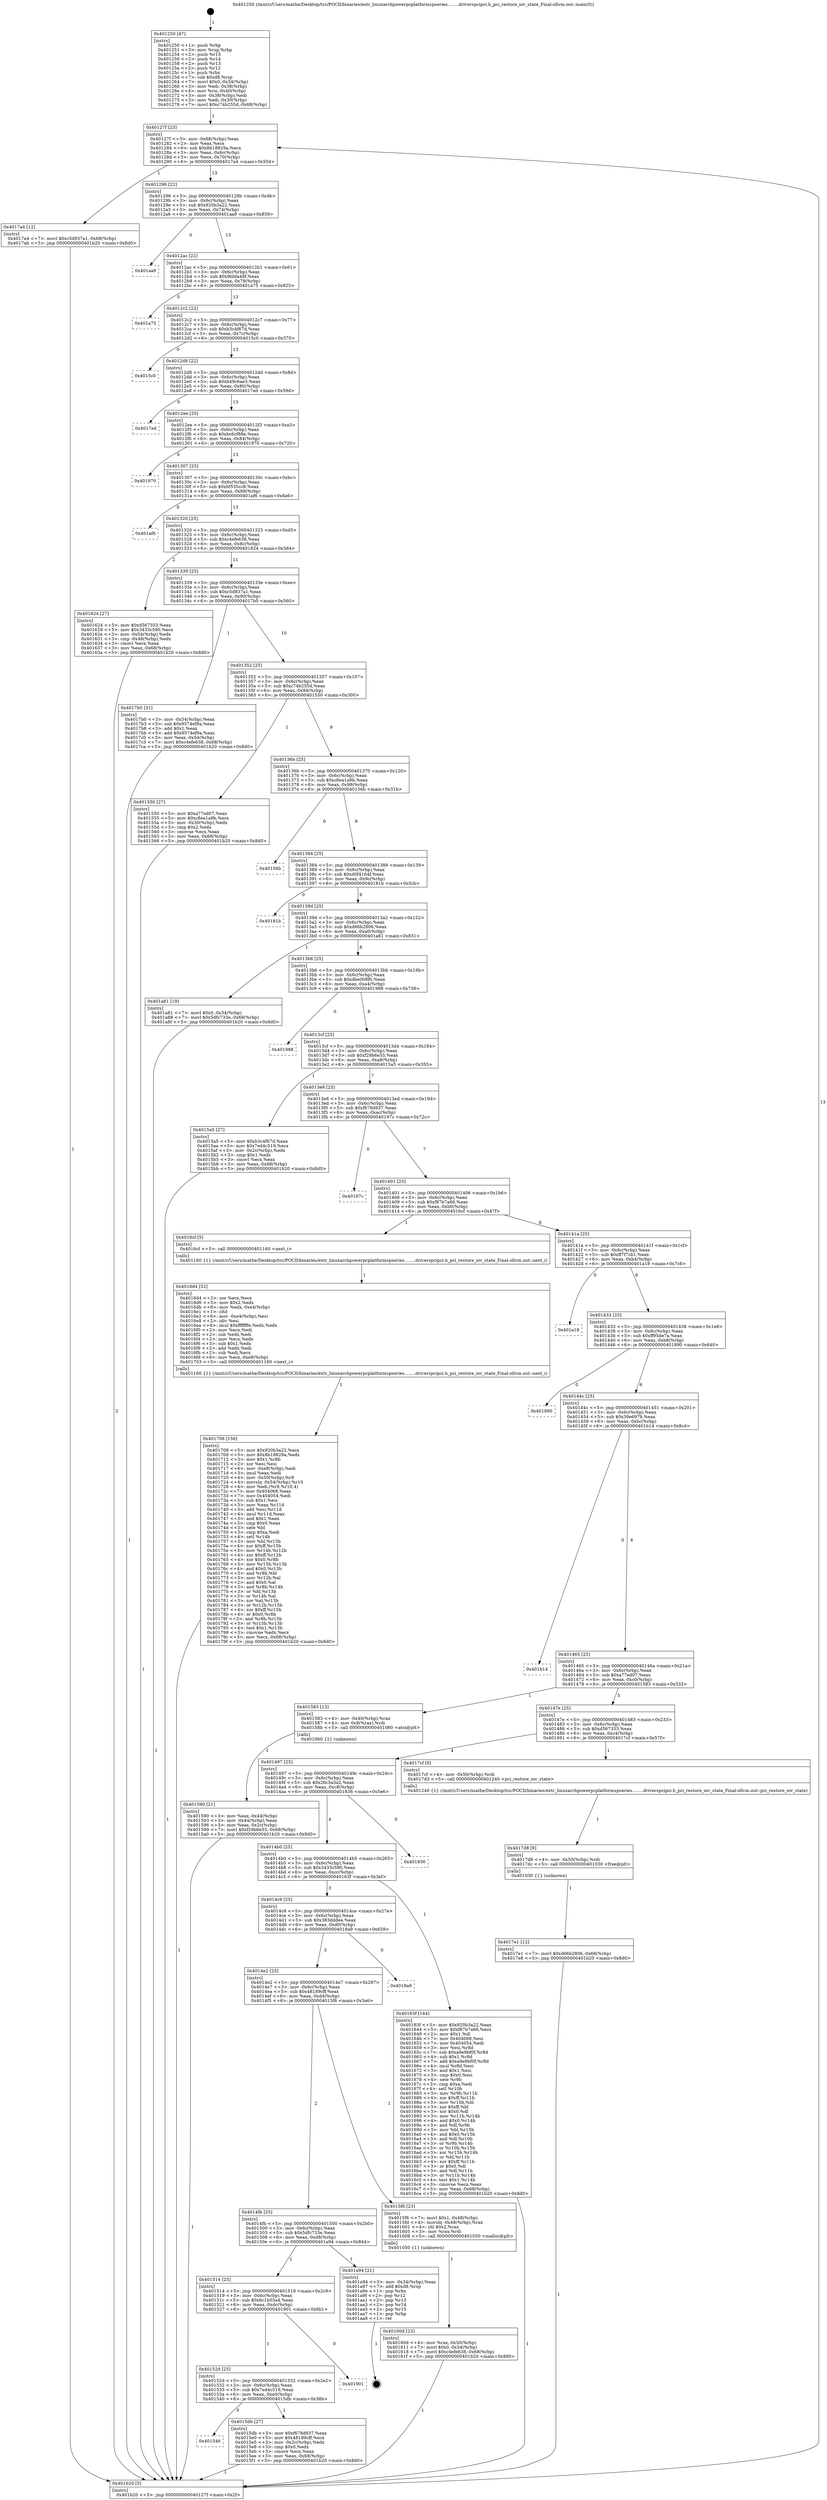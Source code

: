 digraph "0x401250" {
  label = "0x401250 (/mnt/c/Users/mathe/Desktop/tcc/POCII/binaries/extr_linuxarchpowerpcplatformspseries........driverspcipci.h_pci_restore_iov_state_Final-ollvm.out::main(0))"
  labelloc = "t"
  node[shape=record]

  Entry [label="",width=0.3,height=0.3,shape=circle,fillcolor=black,style=filled]
  "0x40127f" [label="{
     0x40127f [23]\l
     | [instrs]\l
     &nbsp;&nbsp;0x40127f \<+3\>: mov -0x68(%rbp),%eax\l
     &nbsp;&nbsp;0x401282 \<+2\>: mov %eax,%ecx\l
     &nbsp;&nbsp;0x401284 \<+6\>: sub $0x8b18829a,%ecx\l
     &nbsp;&nbsp;0x40128a \<+3\>: mov %eax,-0x6c(%rbp)\l
     &nbsp;&nbsp;0x40128d \<+3\>: mov %ecx,-0x70(%rbp)\l
     &nbsp;&nbsp;0x401290 \<+6\>: je 00000000004017a4 \<main+0x554\>\l
  }"]
  "0x4017a4" [label="{
     0x4017a4 [12]\l
     | [instrs]\l
     &nbsp;&nbsp;0x4017a4 \<+7\>: movl $0xc5d937a1,-0x68(%rbp)\l
     &nbsp;&nbsp;0x4017ab \<+5\>: jmp 0000000000401b20 \<main+0x8d0\>\l
  }"]
  "0x401296" [label="{
     0x401296 [22]\l
     | [instrs]\l
     &nbsp;&nbsp;0x401296 \<+5\>: jmp 000000000040129b \<main+0x4b\>\l
     &nbsp;&nbsp;0x40129b \<+3\>: mov -0x6c(%rbp),%eax\l
     &nbsp;&nbsp;0x40129e \<+5\>: sub $0x920b3a22,%eax\l
     &nbsp;&nbsp;0x4012a3 \<+3\>: mov %eax,-0x74(%rbp)\l
     &nbsp;&nbsp;0x4012a6 \<+6\>: je 0000000000401aa9 \<main+0x859\>\l
  }"]
  Exit [label="",width=0.3,height=0.3,shape=circle,fillcolor=black,style=filled,peripheries=2]
  "0x401aa9" [label="{
     0x401aa9\l
  }", style=dashed]
  "0x4012ac" [label="{
     0x4012ac [22]\l
     | [instrs]\l
     &nbsp;&nbsp;0x4012ac \<+5\>: jmp 00000000004012b1 \<main+0x61\>\l
     &nbsp;&nbsp;0x4012b1 \<+3\>: mov -0x6c(%rbp),%eax\l
     &nbsp;&nbsp;0x4012b4 \<+5\>: sub $0x9bbfa48f,%eax\l
     &nbsp;&nbsp;0x4012b9 \<+3\>: mov %eax,-0x78(%rbp)\l
     &nbsp;&nbsp;0x4012bc \<+6\>: je 0000000000401a75 \<main+0x825\>\l
  }"]
  "0x4017e1" [label="{
     0x4017e1 [12]\l
     | [instrs]\l
     &nbsp;&nbsp;0x4017e1 \<+7\>: movl $0xd66b2806,-0x68(%rbp)\l
     &nbsp;&nbsp;0x4017e8 \<+5\>: jmp 0000000000401b20 \<main+0x8d0\>\l
  }"]
  "0x401a75" [label="{
     0x401a75\l
  }", style=dashed]
  "0x4012c2" [label="{
     0x4012c2 [22]\l
     | [instrs]\l
     &nbsp;&nbsp;0x4012c2 \<+5\>: jmp 00000000004012c7 \<main+0x77\>\l
     &nbsp;&nbsp;0x4012c7 \<+3\>: mov -0x6c(%rbp),%eax\l
     &nbsp;&nbsp;0x4012ca \<+5\>: sub $0xb3c4f67d,%eax\l
     &nbsp;&nbsp;0x4012cf \<+3\>: mov %eax,-0x7c(%rbp)\l
     &nbsp;&nbsp;0x4012d2 \<+6\>: je 00000000004015c0 \<main+0x370\>\l
  }"]
  "0x4017d8" [label="{
     0x4017d8 [9]\l
     | [instrs]\l
     &nbsp;&nbsp;0x4017d8 \<+4\>: mov -0x50(%rbp),%rdi\l
     &nbsp;&nbsp;0x4017dc \<+5\>: call 0000000000401030 \<free@plt\>\l
     | [calls]\l
     &nbsp;&nbsp;0x401030 \{1\} (unknown)\l
  }"]
  "0x4015c0" [label="{
     0x4015c0\l
  }", style=dashed]
  "0x4012d8" [label="{
     0x4012d8 [22]\l
     | [instrs]\l
     &nbsp;&nbsp;0x4012d8 \<+5\>: jmp 00000000004012dd \<main+0x8d\>\l
     &nbsp;&nbsp;0x4012dd \<+3\>: mov -0x6c(%rbp),%eax\l
     &nbsp;&nbsp;0x4012e0 \<+5\>: sub $0xb49c6ae3,%eax\l
     &nbsp;&nbsp;0x4012e5 \<+3\>: mov %eax,-0x80(%rbp)\l
     &nbsp;&nbsp;0x4012e8 \<+6\>: je 00000000004017ed \<main+0x59d\>\l
  }"]
  "0x401708" [label="{
     0x401708 [156]\l
     | [instrs]\l
     &nbsp;&nbsp;0x401708 \<+5\>: mov $0x920b3a22,%ecx\l
     &nbsp;&nbsp;0x40170d \<+5\>: mov $0x8b18829a,%edx\l
     &nbsp;&nbsp;0x401712 \<+3\>: mov $0x1,%r8b\l
     &nbsp;&nbsp;0x401715 \<+2\>: xor %esi,%esi\l
     &nbsp;&nbsp;0x401717 \<+6\>: mov -0xe8(%rbp),%edi\l
     &nbsp;&nbsp;0x40171d \<+3\>: imul %eax,%edi\l
     &nbsp;&nbsp;0x401720 \<+4\>: mov -0x50(%rbp),%r9\l
     &nbsp;&nbsp;0x401724 \<+4\>: movslq -0x54(%rbp),%r10\l
     &nbsp;&nbsp;0x401728 \<+4\>: mov %edi,(%r9,%r10,4)\l
     &nbsp;&nbsp;0x40172c \<+7\>: mov 0x404068,%eax\l
     &nbsp;&nbsp;0x401733 \<+7\>: mov 0x404054,%edi\l
     &nbsp;&nbsp;0x40173a \<+3\>: sub $0x1,%esi\l
     &nbsp;&nbsp;0x40173d \<+3\>: mov %eax,%r11d\l
     &nbsp;&nbsp;0x401740 \<+3\>: add %esi,%r11d\l
     &nbsp;&nbsp;0x401743 \<+4\>: imul %r11d,%eax\l
     &nbsp;&nbsp;0x401747 \<+3\>: and $0x1,%eax\l
     &nbsp;&nbsp;0x40174a \<+3\>: cmp $0x0,%eax\l
     &nbsp;&nbsp;0x40174d \<+3\>: sete %bl\l
     &nbsp;&nbsp;0x401750 \<+3\>: cmp $0xa,%edi\l
     &nbsp;&nbsp;0x401753 \<+4\>: setl %r14b\l
     &nbsp;&nbsp;0x401757 \<+3\>: mov %bl,%r15b\l
     &nbsp;&nbsp;0x40175a \<+4\>: xor $0xff,%r15b\l
     &nbsp;&nbsp;0x40175e \<+3\>: mov %r14b,%r12b\l
     &nbsp;&nbsp;0x401761 \<+4\>: xor $0xff,%r12b\l
     &nbsp;&nbsp;0x401765 \<+4\>: xor $0x0,%r8b\l
     &nbsp;&nbsp;0x401769 \<+3\>: mov %r15b,%r13b\l
     &nbsp;&nbsp;0x40176c \<+4\>: and $0x0,%r13b\l
     &nbsp;&nbsp;0x401770 \<+3\>: and %r8b,%bl\l
     &nbsp;&nbsp;0x401773 \<+3\>: mov %r12b,%al\l
     &nbsp;&nbsp;0x401776 \<+2\>: and $0x0,%al\l
     &nbsp;&nbsp;0x401778 \<+3\>: and %r8b,%r14b\l
     &nbsp;&nbsp;0x40177b \<+3\>: or %bl,%r13b\l
     &nbsp;&nbsp;0x40177e \<+3\>: or %r14b,%al\l
     &nbsp;&nbsp;0x401781 \<+3\>: xor %al,%r13b\l
     &nbsp;&nbsp;0x401784 \<+3\>: or %r12b,%r15b\l
     &nbsp;&nbsp;0x401787 \<+4\>: xor $0xff,%r15b\l
     &nbsp;&nbsp;0x40178b \<+4\>: or $0x0,%r8b\l
     &nbsp;&nbsp;0x40178f \<+3\>: and %r8b,%r15b\l
     &nbsp;&nbsp;0x401792 \<+3\>: or %r15b,%r13b\l
     &nbsp;&nbsp;0x401795 \<+4\>: test $0x1,%r13b\l
     &nbsp;&nbsp;0x401799 \<+3\>: cmovne %edx,%ecx\l
     &nbsp;&nbsp;0x40179c \<+3\>: mov %ecx,-0x68(%rbp)\l
     &nbsp;&nbsp;0x40179f \<+5\>: jmp 0000000000401b20 \<main+0x8d0\>\l
  }"]
  "0x4017ed" [label="{
     0x4017ed\l
  }", style=dashed]
  "0x4012ee" [label="{
     0x4012ee [25]\l
     | [instrs]\l
     &nbsp;&nbsp;0x4012ee \<+5\>: jmp 00000000004012f3 \<main+0xa3\>\l
     &nbsp;&nbsp;0x4012f3 \<+3\>: mov -0x6c(%rbp),%eax\l
     &nbsp;&nbsp;0x4012f6 \<+5\>: sub $0xbc6cf88e,%eax\l
     &nbsp;&nbsp;0x4012fb \<+6\>: mov %eax,-0x84(%rbp)\l
     &nbsp;&nbsp;0x401301 \<+6\>: je 0000000000401970 \<main+0x720\>\l
  }"]
  "0x4016d4" [label="{
     0x4016d4 [52]\l
     | [instrs]\l
     &nbsp;&nbsp;0x4016d4 \<+2\>: xor %ecx,%ecx\l
     &nbsp;&nbsp;0x4016d6 \<+5\>: mov $0x2,%edx\l
     &nbsp;&nbsp;0x4016db \<+6\>: mov %edx,-0xe4(%rbp)\l
     &nbsp;&nbsp;0x4016e1 \<+1\>: cltd\l
     &nbsp;&nbsp;0x4016e2 \<+6\>: mov -0xe4(%rbp),%esi\l
     &nbsp;&nbsp;0x4016e8 \<+2\>: idiv %esi\l
     &nbsp;&nbsp;0x4016ea \<+6\>: imul $0xfffffffe,%edx,%edx\l
     &nbsp;&nbsp;0x4016f0 \<+2\>: mov %ecx,%edi\l
     &nbsp;&nbsp;0x4016f2 \<+2\>: sub %edx,%edi\l
     &nbsp;&nbsp;0x4016f4 \<+2\>: mov %ecx,%edx\l
     &nbsp;&nbsp;0x4016f6 \<+3\>: sub $0x1,%edx\l
     &nbsp;&nbsp;0x4016f9 \<+2\>: add %edx,%edi\l
     &nbsp;&nbsp;0x4016fb \<+2\>: sub %edi,%ecx\l
     &nbsp;&nbsp;0x4016fd \<+6\>: mov %ecx,-0xe8(%rbp)\l
     &nbsp;&nbsp;0x401703 \<+5\>: call 0000000000401160 \<next_i\>\l
     | [calls]\l
     &nbsp;&nbsp;0x401160 \{1\} (/mnt/c/Users/mathe/Desktop/tcc/POCII/binaries/extr_linuxarchpowerpcplatformspseries........driverspcipci.h_pci_restore_iov_state_Final-ollvm.out::next_i)\l
  }"]
  "0x401970" [label="{
     0x401970\l
  }", style=dashed]
  "0x401307" [label="{
     0x401307 [25]\l
     | [instrs]\l
     &nbsp;&nbsp;0x401307 \<+5\>: jmp 000000000040130c \<main+0xbc\>\l
     &nbsp;&nbsp;0x40130c \<+3\>: mov -0x6c(%rbp),%eax\l
     &nbsp;&nbsp;0x40130f \<+5\>: sub $0xbf535cc8,%eax\l
     &nbsp;&nbsp;0x401314 \<+6\>: mov %eax,-0x88(%rbp)\l
     &nbsp;&nbsp;0x40131a \<+6\>: je 0000000000401af6 \<main+0x8a6\>\l
  }"]
  "0x40160d" [label="{
     0x40160d [23]\l
     | [instrs]\l
     &nbsp;&nbsp;0x40160d \<+4\>: mov %rax,-0x50(%rbp)\l
     &nbsp;&nbsp;0x401611 \<+7\>: movl $0x0,-0x54(%rbp)\l
     &nbsp;&nbsp;0x401618 \<+7\>: movl $0xc4efe638,-0x68(%rbp)\l
     &nbsp;&nbsp;0x40161f \<+5\>: jmp 0000000000401b20 \<main+0x8d0\>\l
  }"]
  "0x401af6" [label="{
     0x401af6\l
  }", style=dashed]
  "0x401320" [label="{
     0x401320 [25]\l
     | [instrs]\l
     &nbsp;&nbsp;0x401320 \<+5\>: jmp 0000000000401325 \<main+0xd5\>\l
     &nbsp;&nbsp;0x401325 \<+3\>: mov -0x6c(%rbp),%eax\l
     &nbsp;&nbsp;0x401328 \<+5\>: sub $0xc4efe638,%eax\l
     &nbsp;&nbsp;0x40132d \<+6\>: mov %eax,-0x8c(%rbp)\l
     &nbsp;&nbsp;0x401333 \<+6\>: je 0000000000401624 \<main+0x3d4\>\l
  }"]
  "0x401546" [label="{
     0x401546\l
  }", style=dashed]
  "0x401624" [label="{
     0x401624 [27]\l
     | [instrs]\l
     &nbsp;&nbsp;0x401624 \<+5\>: mov $0xd567353,%eax\l
     &nbsp;&nbsp;0x401629 \<+5\>: mov $0x3433c590,%ecx\l
     &nbsp;&nbsp;0x40162e \<+3\>: mov -0x54(%rbp),%edx\l
     &nbsp;&nbsp;0x401631 \<+3\>: cmp -0x48(%rbp),%edx\l
     &nbsp;&nbsp;0x401634 \<+3\>: cmovl %ecx,%eax\l
     &nbsp;&nbsp;0x401637 \<+3\>: mov %eax,-0x68(%rbp)\l
     &nbsp;&nbsp;0x40163a \<+5\>: jmp 0000000000401b20 \<main+0x8d0\>\l
  }"]
  "0x401339" [label="{
     0x401339 [25]\l
     | [instrs]\l
     &nbsp;&nbsp;0x401339 \<+5\>: jmp 000000000040133e \<main+0xee\>\l
     &nbsp;&nbsp;0x40133e \<+3\>: mov -0x6c(%rbp),%eax\l
     &nbsp;&nbsp;0x401341 \<+5\>: sub $0xc5d937a1,%eax\l
     &nbsp;&nbsp;0x401346 \<+6\>: mov %eax,-0x90(%rbp)\l
     &nbsp;&nbsp;0x40134c \<+6\>: je 00000000004017b0 \<main+0x560\>\l
  }"]
  "0x4015db" [label="{
     0x4015db [27]\l
     | [instrs]\l
     &nbsp;&nbsp;0x4015db \<+5\>: mov $0xf678d937,%eax\l
     &nbsp;&nbsp;0x4015e0 \<+5\>: mov $0x48189cff,%ecx\l
     &nbsp;&nbsp;0x4015e5 \<+3\>: mov -0x2c(%rbp),%edx\l
     &nbsp;&nbsp;0x4015e8 \<+3\>: cmp $0x0,%edx\l
     &nbsp;&nbsp;0x4015eb \<+3\>: cmove %ecx,%eax\l
     &nbsp;&nbsp;0x4015ee \<+3\>: mov %eax,-0x68(%rbp)\l
     &nbsp;&nbsp;0x4015f1 \<+5\>: jmp 0000000000401b20 \<main+0x8d0\>\l
  }"]
  "0x4017b0" [label="{
     0x4017b0 [31]\l
     | [instrs]\l
     &nbsp;&nbsp;0x4017b0 \<+3\>: mov -0x54(%rbp),%eax\l
     &nbsp;&nbsp;0x4017b3 \<+5\>: sub $0x9574ef9a,%eax\l
     &nbsp;&nbsp;0x4017b8 \<+3\>: add $0x1,%eax\l
     &nbsp;&nbsp;0x4017bb \<+5\>: add $0x9574ef9a,%eax\l
     &nbsp;&nbsp;0x4017c0 \<+3\>: mov %eax,-0x54(%rbp)\l
     &nbsp;&nbsp;0x4017c3 \<+7\>: movl $0xc4efe638,-0x68(%rbp)\l
     &nbsp;&nbsp;0x4017ca \<+5\>: jmp 0000000000401b20 \<main+0x8d0\>\l
  }"]
  "0x401352" [label="{
     0x401352 [25]\l
     | [instrs]\l
     &nbsp;&nbsp;0x401352 \<+5\>: jmp 0000000000401357 \<main+0x107\>\l
     &nbsp;&nbsp;0x401357 \<+3\>: mov -0x6c(%rbp),%eax\l
     &nbsp;&nbsp;0x40135a \<+5\>: sub $0xc74b255d,%eax\l
     &nbsp;&nbsp;0x40135f \<+6\>: mov %eax,-0x94(%rbp)\l
     &nbsp;&nbsp;0x401365 \<+6\>: je 0000000000401550 \<main+0x300\>\l
  }"]
  "0x40152d" [label="{
     0x40152d [25]\l
     | [instrs]\l
     &nbsp;&nbsp;0x40152d \<+5\>: jmp 0000000000401532 \<main+0x2e2\>\l
     &nbsp;&nbsp;0x401532 \<+3\>: mov -0x6c(%rbp),%eax\l
     &nbsp;&nbsp;0x401535 \<+5\>: sub $0x7ed4c519,%eax\l
     &nbsp;&nbsp;0x40153a \<+6\>: mov %eax,-0xe0(%rbp)\l
     &nbsp;&nbsp;0x401540 \<+6\>: je 00000000004015db \<main+0x38b\>\l
  }"]
  "0x401550" [label="{
     0x401550 [27]\l
     | [instrs]\l
     &nbsp;&nbsp;0x401550 \<+5\>: mov $0xa77ed07,%eax\l
     &nbsp;&nbsp;0x401555 \<+5\>: mov $0xc8ea1a9b,%ecx\l
     &nbsp;&nbsp;0x40155a \<+3\>: mov -0x30(%rbp),%edx\l
     &nbsp;&nbsp;0x40155d \<+3\>: cmp $0x2,%edx\l
     &nbsp;&nbsp;0x401560 \<+3\>: cmovne %ecx,%eax\l
     &nbsp;&nbsp;0x401563 \<+3\>: mov %eax,-0x68(%rbp)\l
     &nbsp;&nbsp;0x401566 \<+5\>: jmp 0000000000401b20 \<main+0x8d0\>\l
  }"]
  "0x40136b" [label="{
     0x40136b [25]\l
     | [instrs]\l
     &nbsp;&nbsp;0x40136b \<+5\>: jmp 0000000000401370 \<main+0x120\>\l
     &nbsp;&nbsp;0x401370 \<+3\>: mov -0x6c(%rbp),%eax\l
     &nbsp;&nbsp;0x401373 \<+5\>: sub $0xc8ea1a9b,%eax\l
     &nbsp;&nbsp;0x401378 \<+6\>: mov %eax,-0x98(%rbp)\l
     &nbsp;&nbsp;0x40137e \<+6\>: je 000000000040156b \<main+0x31b\>\l
  }"]
  "0x401b20" [label="{
     0x401b20 [5]\l
     | [instrs]\l
     &nbsp;&nbsp;0x401b20 \<+5\>: jmp 000000000040127f \<main+0x2f\>\l
  }"]
  "0x401250" [label="{
     0x401250 [47]\l
     | [instrs]\l
     &nbsp;&nbsp;0x401250 \<+1\>: push %rbp\l
     &nbsp;&nbsp;0x401251 \<+3\>: mov %rsp,%rbp\l
     &nbsp;&nbsp;0x401254 \<+2\>: push %r15\l
     &nbsp;&nbsp;0x401256 \<+2\>: push %r14\l
     &nbsp;&nbsp;0x401258 \<+2\>: push %r13\l
     &nbsp;&nbsp;0x40125a \<+2\>: push %r12\l
     &nbsp;&nbsp;0x40125c \<+1\>: push %rbx\l
     &nbsp;&nbsp;0x40125d \<+7\>: sub $0xd8,%rsp\l
     &nbsp;&nbsp;0x401264 \<+7\>: movl $0x0,-0x34(%rbp)\l
     &nbsp;&nbsp;0x40126b \<+3\>: mov %edi,-0x38(%rbp)\l
     &nbsp;&nbsp;0x40126e \<+4\>: mov %rsi,-0x40(%rbp)\l
     &nbsp;&nbsp;0x401272 \<+3\>: mov -0x38(%rbp),%edi\l
     &nbsp;&nbsp;0x401275 \<+3\>: mov %edi,-0x30(%rbp)\l
     &nbsp;&nbsp;0x401278 \<+7\>: movl $0xc74b255d,-0x68(%rbp)\l
  }"]
  "0x401901" [label="{
     0x401901\l
  }", style=dashed]
  "0x40156b" [label="{
     0x40156b\l
  }", style=dashed]
  "0x401384" [label="{
     0x401384 [25]\l
     | [instrs]\l
     &nbsp;&nbsp;0x401384 \<+5\>: jmp 0000000000401389 \<main+0x139\>\l
     &nbsp;&nbsp;0x401389 \<+3\>: mov -0x6c(%rbp),%eax\l
     &nbsp;&nbsp;0x40138c \<+5\>: sub $0xd0f4164f,%eax\l
     &nbsp;&nbsp;0x401391 \<+6\>: mov %eax,-0x9c(%rbp)\l
     &nbsp;&nbsp;0x401397 \<+6\>: je 000000000040181b \<main+0x5cb\>\l
  }"]
  "0x401514" [label="{
     0x401514 [25]\l
     | [instrs]\l
     &nbsp;&nbsp;0x401514 \<+5\>: jmp 0000000000401519 \<main+0x2c9\>\l
     &nbsp;&nbsp;0x401519 \<+3\>: mov -0x6c(%rbp),%eax\l
     &nbsp;&nbsp;0x40151c \<+5\>: sub $0x6c1b55a4,%eax\l
     &nbsp;&nbsp;0x401521 \<+6\>: mov %eax,-0xdc(%rbp)\l
     &nbsp;&nbsp;0x401527 \<+6\>: je 0000000000401901 \<main+0x6b1\>\l
  }"]
  "0x40181b" [label="{
     0x40181b\l
  }", style=dashed]
  "0x40139d" [label="{
     0x40139d [25]\l
     | [instrs]\l
     &nbsp;&nbsp;0x40139d \<+5\>: jmp 00000000004013a2 \<main+0x152\>\l
     &nbsp;&nbsp;0x4013a2 \<+3\>: mov -0x6c(%rbp),%eax\l
     &nbsp;&nbsp;0x4013a5 \<+5\>: sub $0xd66b2806,%eax\l
     &nbsp;&nbsp;0x4013aa \<+6\>: mov %eax,-0xa0(%rbp)\l
     &nbsp;&nbsp;0x4013b0 \<+6\>: je 0000000000401a81 \<main+0x831\>\l
  }"]
  "0x401a94" [label="{
     0x401a94 [21]\l
     | [instrs]\l
     &nbsp;&nbsp;0x401a94 \<+3\>: mov -0x34(%rbp),%eax\l
     &nbsp;&nbsp;0x401a97 \<+7\>: add $0xd8,%rsp\l
     &nbsp;&nbsp;0x401a9e \<+1\>: pop %rbx\l
     &nbsp;&nbsp;0x401a9f \<+2\>: pop %r12\l
     &nbsp;&nbsp;0x401aa1 \<+2\>: pop %r13\l
     &nbsp;&nbsp;0x401aa3 \<+2\>: pop %r14\l
     &nbsp;&nbsp;0x401aa5 \<+2\>: pop %r15\l
     &nbsp;&nbsp;0x401aa7 \<+1\>: pop %rbp\l
     &nbsp;&nbsp;0x401aa8 \<+1\>: ret\l
  }"]
  "0x401a81" [label="{
     0x401a81 [19]\l
     | [instrs]\l
     &nbsp;&nbsp;0x401a81 \<+7\>: movl $0x0,-0x34(%rbp)\l
     &nbsp;&nbsp;0x401a88 \<+7\>: movl $0x5dfc733e,-0x68(%rbp)\l
     &nbsp;&nbsp;0x401a8f \<+5\>: jmp 0000000000401b20 \<main+0x8d0\>\l
  }"]
  "0x4013b6" [label="{
     0x4013b6 [25]\l
     | [instrs]\l
     &nbsp;&nbsp;0x4013b6 \<+5\>: jmp 00000000004013bb \<main+0x16b\>\l
     &nbsp;&nbsp;0x4013bb \<+3\>: mov -0x6c(%rbp),%eax\l
     &nbsp;&nbsp;0x4013be \<+5\>: sub $0xdbe008f0,%eax\l
     &nbsp;&nbsp;0x4013c3 \<+6\>: mov %eax,-0xa4(%rbp)\l
     &nbsp;&nbsp;0x4013c9 \<+6\>: je 0000000000401988 \<main+0x738\>\l
  }"]
  "0x4014fb" [label="{
     0x4014fb [25]\l
     | [instrs]\l
     &nbsp;&nbsp;0x4014fb \<+5\>: jmp 0000000000401500 \<main+0x2b0\>\l
     &nbsp;&nbsp;0x401500 \<+3\>: mov -0x6c(%rbp),%eax\l
     &nbsp;&nbsp;0x401503 \<+5\>: sub $0x5dfc733e,%eax\l
     &nbsp;&nbsp;0x401508 \<+6\>: mov %eax,-0xd8(%rbp)\l
     &nbsp;&nbsp;0x40150e \<+6\>: je 0000000000401a94 \<main+0x844\>\l
  }"]
  "0x401988" [label="{
     0x401988\l
  }", style=dashed]
  "0x4013cf" [label="{
     0x4013cf [25]\l
     | [instrs]\l
     &nbsp;&nbsp;0x4013cf \<+5\>: jmp 00000000004013d4 \<main+0x184\>\l
     &nbsp;&nbsp;0x4013d4 \<+3\>: mov -0x6c(%rbp),%eax\l
     &nbsp;&nbsp;0x4013d7 \<+5\>: sub $0xf29b6e55,%eax\l
     &nbsp;&nbsp;0x4013dc \<+6\>: mov %eax,-0xa8(%rbp)\l
     &nbsp;&nbsp;0x4013e2 \<+6\>: je 00000000004015a5 \<main+0x355\>\l
  }"]
  "0x4015f6" [label="{
     0x4015f6 [23]\l
     | [instrs]\l
     &nbsp;&nbsp;0x4015f6 \<+7\>: movl $0x1,-0x48(%rbp)\l
     &nbsp;&nbsp;0x4015fd \<+4\>: movslq -0x48(%rbp),%rax\l
     &nbsp;&nbsp;0x401601 \<+4\>: shl $0x2,%rax\l
     &nbsp;&nbsp;0x401605 \<+3\>: mov %rax,%rdi\l
     &nbsp;&nbsp;0x401608 \<+5\>: call 0000000000401050 \<malloc@plt\>\l
     | [calls]\l
     &nbsp;&nbsp;0x401050 \{1\} (unknown)\l
  }"]
  "0x4015a5" [label="{
     0x4015a5 [27]\l
     | [instrs]\l
     &nbsp;&nbsp;0x4015a5 \<+5\>: mov $0xb3c4f67d,%eax\l
     &nbsp;&nbsp;0x4015aa \<+5\>: mov $0x7ed4c519,%ecx\l
     &nbsp;&nbsp;0x4015af \<+3\>: mov -0x2c(%rbp),%edx\l
     &nbsp;&nbsp;0x4015b2 \<+3\>: cmp $0x1,%edx\l
     &nbsp;&nbsp;0x4015b5 \<+3\>: cmovl %ecx,%eax\l
     &nbsp;&nbsp;0x4015b8 \<+3\>: mov %eax,-0x68(%rbp)\l
     &nbsp;&nbsp;0x4015bb \<+5\>: jmp 0000000000401b20 \<main+0x8d0\>\l
  }"]
  "0x4013e8" [label="{
     0x4013e8 [25]\l
     | [instrs]\l
     &nbsp;&nbsp;0x4013e8 \<+5\>: jmp 00000000004013ed \<main+0x19d\>\l
     &nbsp;&nbsp;0x4013ed \<+3\>: mov -0x6c(%rbp),%eax\l
     &nbsp;&nbsp;0x4013f0 \<+5\>: sub $0xf678d937,%eax\l
     &nbsp;&nbsp;0x4013f5 \<+6\>: mov %eax,-0xac(%rbp)\l
     &nbsp;&nbsp;0x4013fb \<+6\>: je 000000000040197c \<main+0x72c\>\l
  }"]
  "0x4014e2" [label="{
     0x4014e2 [25]\l
     | [instrs]\l
     &nbsp;&nbsp;0x4014e2 \<+5\>: jmp 00000000004014e7 \<main+0x297\>\l
     &nbsp;&nbsp;0x4014e7 \<+3\>: mov -0x6c(%rbp),%eax\l
     &nbsp;&nbsp;0x4014ea \<+5\>: sub $0x48189cff,%eax\l
     &nbsp;&nbsp;0x4014ef \<+6\>: mov %eax,-0xd4(%rbp)\l
     &nbsp;&nbsp;0x4014f5 \<+6\>: je 00000000004015f6 \<main+0x3a6\>\l
  }"]
  "0x40197c" [label="{
     0x40197c\l
  }", style=dashed]
  "0x401401" [label="{
     0x401401 [25]\l
     | [instrs]\l
     &nbsp;&nbsp;0x401401 \<+5\>: jmp 0000000000401406 \<main+0x1b6\>\l
     &nbsp;&nbsp;0x401406 \<+3\>: mov -0x6c(%rbp),%eax\l
     &nbsp;&nbsp;0x401409 \<+5\>: sub $0xf87b7a66,%eax\l
     &nbsp;&nbsp;0x40140e \<+6\>: mov %eax,-0xb0(%rbp)\l
     &nbsp;&nbsp;0x401414 \<+6\>: je 00000000004016cf \<main+0x47f\>\l
  }"]
  "0x4018a9" [label="{
     0x4018a9\l
  }", style=dashed]
  "0x4016cf" [label="{
     0x4016cf [5]\l
     | [instrs]\l
     &nbsp;&nbsp;0x4016cf \<+5\>: call 0000000000401160 \<next_i\>\l
     | [calls]\l
     &nbsp;&nbsp;0x401160 \{1\} (/mnt/c/Users/mathe/Desktop/tcc/POCII/binaries/extr_linuxarchpowerpcplatformspseries........driverspcipci.h_pci_restore_iov_state_Final-ollvm.out::next_i)\l
  }"]
  "0x40141a" [label="{
     0x40141a [25]\l
     | [instrs]\l
     &nbsp;&nbsp;0x40141a \<+5\>: jmp 000000000040141f \<main+0x1cf\>\l
     &nbsp;&nbsp;0x40141f \<+3\>: mov -0x6c(%rbp),%eax\l
     &nbsp;&nbsp;0x401422 \<+5\>: sub $0xff7f7cb1,%eax\l
     &nbsp;&nbsp;0x401427 \<+6\>: mov %eax,-0xb4(%rbp)\l
     &nbsp;&nbsp;0x40142d \<+6\>: je 0000000000401a18 \<main+0x7c8\>\l
  }"]
  "0x4014c9" [label="{
     0x4014c9 [25]\l
     | [instrs]\l
     &nbsp;&nbsp;0x4014c9 \<+5\>: jmp 00000000004014ce \<main+0x27e\>\l
     &nbsp;&nbsp;0x4014ce \<+3\>: mov -0x6c(%rbp),%eax\l
     &nbsp;&nbsp;0x4014d1 \<+5\>: sub $0x383dddee,%eax\l
     &nbsp;&nbsp;0x4014d6 \<+6\>: mov %eax,-0xd0(%rbp)\l
     &nbsp;&nbsp;0x4014dc \<+6\>: je 00000000004018a9 \<main+0x659\>\l
  }"]
  "0x401a18" [label="{
     0x401a18\l
  }", style=dashed]
  "0x401433" [label="{
     0x401433 [25]\l
     | [instrs]\l
     &nbsp;&nbsp;0x401433 \<+5\>: jmp 0000000000401438 \<main+0x1e8\>\l
     &nbsp;&nbsp;0x401438 \<+3\>: mov -0x6c(%rbp),%eax\l
     &nbsp;&nbsp;0x40143b \<+5\>: sub $0xff95de7a,%eax\l
     &nbsp;&nbsp;0x401440 \<+6\>: mov %eax,-0xb8(%rbp)\l
     &nbsp;&nbsp;0x401446 \<+6\>: je 0000000000401890 \<main+0x640\>\l
  }"]
  "0x40163f" [label="{
     0x40163f [144]\l
     | [instrs]\l
     &nbsp;&nbsp;0x40163f \<+5\>: mov $0x920b3a22,%eax\l
     &nbsp;&nbsp;0x401644 \<+5\>: mov $0xf87b7a66,%ecx\l
     &nbsp;&nbsp;0x401649 \<+2\>: mov $0x1,%dl\l
     &nbsp;&nbsp;0x40164b \<+7\>: mov 0x404068,%esi\l
     &nbsp;&nbsp;0x401652 \<+7\>: mov 0x404054,%edi\l
     &nbsp;&nbsp;0x401659 \<+3\>: mov %esi,%r8d\l
     &nbsp;&nbsp;0x40165c \<+7\>: sub $0xa9e9bf0f,%r8d\l
     &nbsp;&nbsp;0x401663 \<+4\>: sub $0x1,%r8d\l
     &nbsp;&nbsp;0x401667 \<+7\>: add $0xa9e9bf0f,%r8d\l
     &nbsp;&nbsp;0x40166e \<+4\>: imul %r8d,%esi\l
     &nbsp;&nbsp;0x401672 \<+3\>: and $0x1,%esi\l
     &nbsp;&nbsp;0x401675 \<+3\>: cmp $0x0,%esi\l
     &nbsp;&nbsp;0x401678 \<+4\>: sete %r9b\l
     &nbsp;&nbsp;0x40167c \<+3\>: cmp $0xa,%edi\l
     &nbsp;&nbsp;0x40167f \<+4\>: setl %r10b\l
     &nbsp;&nbsp;0x401683 \<+3\>: mov %r9b,%r11b\l
     &nbsp;&nbsp;0x401686 \<+4\>: xor $0xff,%r11b\l
     &nbsp;&nbsp;0x40168a \<+3\>: mov %r10b,%bl\l
     &nbsp;&nbsp;0x40168d \<+3\>: xor $0xff,%bl\l
     &nbsp;&nbsp;0x401690 \<+3\>: xor $0x0,%dl\l
     &nbsp;&nbsp;0x401693 \<+3\>: mov %r11b,%r14b\l
     &nbsp;&nbsp;0x401696 \<+4\>: and $0x0,%r14b\l
     &nbsp;&nbsp;0x40169a \<+3\>: and %dl,%r9b\l
     &nbsp;&nbsp;0x40169d \<+3\>: mov %bl,%r15b\l
     &nbsp;&nbsp;0x4016a0 \<+4\>: and $0x0,%r15b\l
     &nbsp;&nbsp;0x4016a4 \<+3\>: and %dl,%r10b\l
     &nbsp;&nbsp;0x4016a7 \<+3\>: or %r9b,%r14b\l
     &nbsp;&nbsp;0x4016aa \<+3\>: or %r10b,%r15b\l
     &nbsp;&nbsp;0x4016ad \<+3\>: xor %r15b,%r14b\l
     &nbsp;&nbsp;0x4016b0 \<+3\>: or %bl,%r11b\l
     &nbsp;&nbsp;0x4016b3 \<+4\>: xor $0xff,%r11b\l
     &nbsp;&nbsp;0x4016b7 \<+3\>: or $0x0,%dl\l
     &nbsp;&nbsp;0x4016ba \<+3\>: and %dl,%r11b\l
     &nbsp;&nbsp;0x4016bd \<+3\>: or %r11b,%r14b\l
     &nbsp;&nbsp;0x4016c0 \<+4\>: test $0x1,%r14b\l
     &nbsp;&nbsp;0x4016c4 \<+3\>: cmovne %ecx,%eax\l
     &nbsp;&nbsp;0x4016c7 \<+3\>: mov %eax,-0x68(%rbp)\l
     &nbsp;&nbsp;0x4016ca \<+5\>: jmp 0000000000401b20 \<main+0x8d0\>\l
  }"]
  "0x401890" [label="{
     0x401890\l
  }", style=dashed]
  "0x40144c" [label="{
     0x40144c [25]\l
     | [instrs]\l
     &nbsp;&nbsp;0x40144c \<+5\>: jmp 0000000000401451 \<main+0x201\>\l
     &nbsp;&nbsp;0x401451 \<+3\>: mov -0x6c(%rbp),%eax\l
     &nbsp;&nbsp;0x401454 \<+5\>: sub $0x39e6979,%eax\l
     &nbsp;&nbsp;0x401459 \<+6\>: mov %eax,-0xbc(%rbp)\l
     &nbsp;&nbsp;0x40145f \<+6\>: je 0000000000401b14 \<main+0x8c4\>\l
  }"]
  "0x4014b0" [label="{
     0x4014b0 [25]\l
     | [instrs]\l
     &nbsp;&nbsp;0x4014b0 \<+5\>: jmp 00000000004014b5 \<main+0x265\>\l
     &nbsp;&nbsp;0x4014b5 \<+3\>: mov -0x6c(%rbp),%eax\l
     &nbsp;&nbsp;0x4014b8 \<+5\>: sub $0x3433c590,%eax\l
     &nbsp;&nbsp;0x4014bd \<+6\>: mov %eax,-0xcc(%rbp)\l
     &nbsp;&nbsp;0x4014c3 \<+6\>: je 000000000040163f \<main+0x3ef\>\l
  }"]
  "0x401b14" [label="{
     0x401b14\l
  }", style=dashed]
  "0x401465" [label="{
     0x401465 [25]\l
     | [instrs]\l
     &nbsp;&nbsp;0x401465 \<+5\>: jmp 000000000040146a \<main+0x21a\>\l
     &nbsp;&nbsp;0x40146a \<+3\>: mov -0x6c(%rbp),%eax\l
     &nbsp;&nbsp;0x40146d \<+5\>: sub $0xa77ed07,%eax\l
     &nbsp;&nbsp;0x401472 \<+6\>: mov %eax,-0xc0(%rbp)\l
     &nbsp;&nbsp;0x401478 \<+6\>: je 0000000000401583 \<main+0x333\>\l
  }"]
  "0x401836" [label="{
     0x401836\l
  }", style=dashed]
  "0x401583" [label="{
     0x401583 [13]\l
     | [instrs]\l
     &nbsp;&nbsp;0x401583 \<+4\>: mov -0x40(%rbp),%rax\l
     &nbsp;&nbsp;0x401587 \<+4\>: mov 0x8(%rax),%rdi\l
     &nbsp;&nbsp;0x40158b \<+5\>: call 0000000000401060 \<atoi@plt\>\l
     | [calls]\l
     &nbsp;&nbsp;0x401060 \{1\} (unknown)\l
  }"]
  "0x40147e" [label="{
     0x40147e [25]\l
     | [instrs]\l
     &nbsp;&nbsp;0x40147e \<+5\>: jmp 0000000000401483 \<main+0x233\>\l
     &nbsp;&nbsp;0x401483 \<+3\>: mov -0x6c(%rbp),%eax\l
     &nbsp;&nbsp;0x401486 \<+5\>: sub $0xd567353,%eax\l
     &nbsp;&nbsp;0x40148b \<+6\>: mov %eax,-0xc4(%rbp)\l
     &nbsp;&nbsp;0x401491 \<+6\>: je 00000000004017cf \<main+0x57f\>\l
  }"]
  "0x401590" [label="{
     0x401590 [21]\l
     | [instrs]\l
     &nbsp;&nbsp;0x401590 \<+3\>: mov %eax,-0x44(%rbp)\l
     &nbsp;&nbsp;0x401593 \<+3\>: mov -0x44(%rbp),%eax\l
     &nbsp;&nbsp;0x401596 \<+3\>: mov %eax,-0x2c(%rbp)\l
     &nbsp;&nbsp;0x401599 \<+7\>: movl $0xf29b6e55,-0x68(%rbp)\l
     &nbsp;&nbsp;0x4015a0 \<+5\>: jmp 0000000000401b20 \<main+0x8d0\>\l
  }"]
  "0x401497" [label="{
     0x401497 [25]\l
     | [instrs]\l
     &nbsp;&nbsp;0x401497 \<+5\>: jmp 000000000040149c \<main+0x24c\>\l
     &nbsp;&nbsp;0x40149c \<+3\>: mov -0x6c(%rbp),%eax\l
     &nbsp;&nbsp;0x40149f \<+5\>: sub $0x26c5a3a2,%eax\l
     &nbsp;&nbsp;0x4014a4 \<+6\>: mov %eax,-0xc8(%rbp)\l
     &nbsp;&nbsp;0x4014aa \<+6\>: je 0000000000401836 \<main+0x5e6\>\l
  }"]
  "0x4017cf" [label="{
     0x4017cf [9]\l
     | [instrs]\l
     &nbsp;&nbsp;0x4017cf \<+4\>: mov -0x50(%rbp),%rdi\l
     &nbsp;&nbsp;0x4017d3 \<+5\>: call 0000000000401240 \<pci_restore_iov_state\>\l
     | [calls]\l
     &nbsp;&nbsp;0x401240 \{1\} (/mnt/c/Users/mathe/Desktop/tcc/POCII/binaries/extr_linuxarchpowerpcplatformspseries........driverspcipci.h_pci_restore_iov_state_Final-ollvm.out::pci_restore_iov_state)\l
  }"]
  Entry -> "0x401250" [label=" 1"]
  "0x40127f" -> "0x4017a4" [label=" 1"]
  "0x40127f" -> "0x401296" [label=" 13"]
  "0x401a94" -> Exit [label=" 1"]
  "0x401296" -> "0x401aa9" [label=" 0"]
  "0x401296" -> "0x4012ac" [label=" 13"]
  "0x401a81" -> "0x401b20" [label=" 1"]
  "0x4012ac" -> "0x401a75" [label=" 0"]
  "0x4012ac" -> "0x4012c2" [label=" 13"]
  "0x4017e1" -> "0x401b20" [label=" 1"]
  "0x4012c2" -> "0x4015c0" [label=" 0"]
  "0x4012c2" -> "0x4012d8" [label=" 13"]
  "0x4017d8" -> "0x4017e1" [label=" 1"]
  "0x4012d8" -> "0x4017ed" [label=" 0"]
  "0x4012d8" -> "0x4012ee" [label=" 13"]
  "0x4017cf" -> "0x4017d8" [label=" 1"]
  "0x4012ee" -> "0x401970" [label=" 0"]
  "0x4012ee" -> "0x401307" [label=" 13"]
  "0x4017b0" -> "0x401b20" [label=" 1"]
  "0x401307" -> "0x401af6" [label=" 0"]
  "0x401307" -> "0x401320" [label=" 13"]
  "0x4017a4" -> "0x401b20" [label=" 1"]
  "0x401320" -> "0x401624" [label=" 2"]
  "0x401320" -> "0x401339" [label=" 11"]
  "0x401708" -> "0x401b20" [label=" 1"]
  "0x401339" -> "0x4017b0" [label=" 1"]
  "0x401339" -> "0x401352" [label=" 10"]
  "0x4016d4" -> "0x401708" [label=" 1"]
  "0x401352" -> "0x401550" [label=" 1"]
  "0x401352" -> "0x40136b" [label=" 9"]
  "0x401550" -> "0x401b20" [label=" 1"]
  "0x401250" -> "0x40127f" [label=" 1"]
  "0x401b20" -> "0x40127f" [label=" 13"]
  "0x40163f" -> "0x401b20" [label=" 1"]
  "0x40136b" -> "0x40156b" [label=" 0"]
  "0x40136b" -> "0x401384" [label=" 9"]
  "0x401624" -> "0x401b20" [label=" 2"]
  "0x401384" -> "0x40181b" [label=" 0"]
  "0x401384" -> "0x40139d" [label=" 9"]
  "0x4015f6" -> "0x40160d" [label=" 1"]
  "0x40139d" -> "0x401a81" [label=" 1"]
  "0x40139d" -> "0x4013b6" [label=" 8"]
  "0x4015db" -> "0x401b20" [label=" 1"]
  "0x4013b6" -> "0x401988" [label=" 0"]
  "0x4013b6" -> "0x4013cf" [label=" 8"]
  "0x40152d" -> "0x4015db" [label=" 1"]
  "0x4013cf" -> "0x4015a5" [label=" 1"]
  "0x4013cf" -> "0x4013e8" [label=" 7"]
  "0x4016cf" -> "0x4016d4" [label=" 1"]
  "0x4013e8" -> "0x40197c" [label=" 0"]
  "0x4013e8" -> "0x401401" [label=" 7"]
  "0x401514" -> "0x401901" [label=" 0"]
  "0x401401" -> "0x4016cf" [label=" 1"]
  "0x401401" -> "0x40141a" [label=" 6"]
  "0x40160d" -> "0x401b20" [label=" 1"]
  "0x40141a" -> "0x401a18" [label=" 0"]
  "0x40141a" -> "0x401433" [label=" 6"]
  "0x4014fb" -> "0x401a94" [label=" 1"]
  "0x401433" -> "0x401890" [label=" 0"]
  "0x401433" -> "0x40144c" [label=" 6"]
  "0x40152d" -> "0x401546" [label=" 0"]
  "0x40144c" -> "0x401b14" [label=" 0"]
  "0x40144c" -> "0x401465" [label=" 6"]
  "0x4014e2" -> "0x4015f6" [label=" 1"]
  "0x401465" -> "0x401583" [label=" 1"]
  "0x401465" -> "0x40147e" [label=" 5"]
  "0x401583" -> "0x401590" [label=" 1"]
  "0x401590" -> "0x401b20" [label=" 1"]
  "0x4015a5" -> "0x401b20" [label=" 1"]
  "0x401514" -> "0x40152d" [label=" 1"]
  "0x40147e" -> "0x4017cf" [label=" 1"]
  "0x40147e" -> "0x401497" [label=" 4"]
  "0x4014c9" -> "0x4014e2" [label=" 3"]
  "0x401497" -> "0x401836" [label=" 0"]
  "0x401497" -> "0x4014b0" [label=" 4"]
  "0x4014e2" -> "0x4014fb" [label=" 2"]
  "0x4014b0" -> "0x40163f" [label=" 1"]
  "0x4014b0" -> "0x4014c9" [label=" 3"]
  "0x4014fb" -> "0x401514" [label=" 1"]
  "0x4014c9" -> "0x4018a9" [label=" 0"]
}
